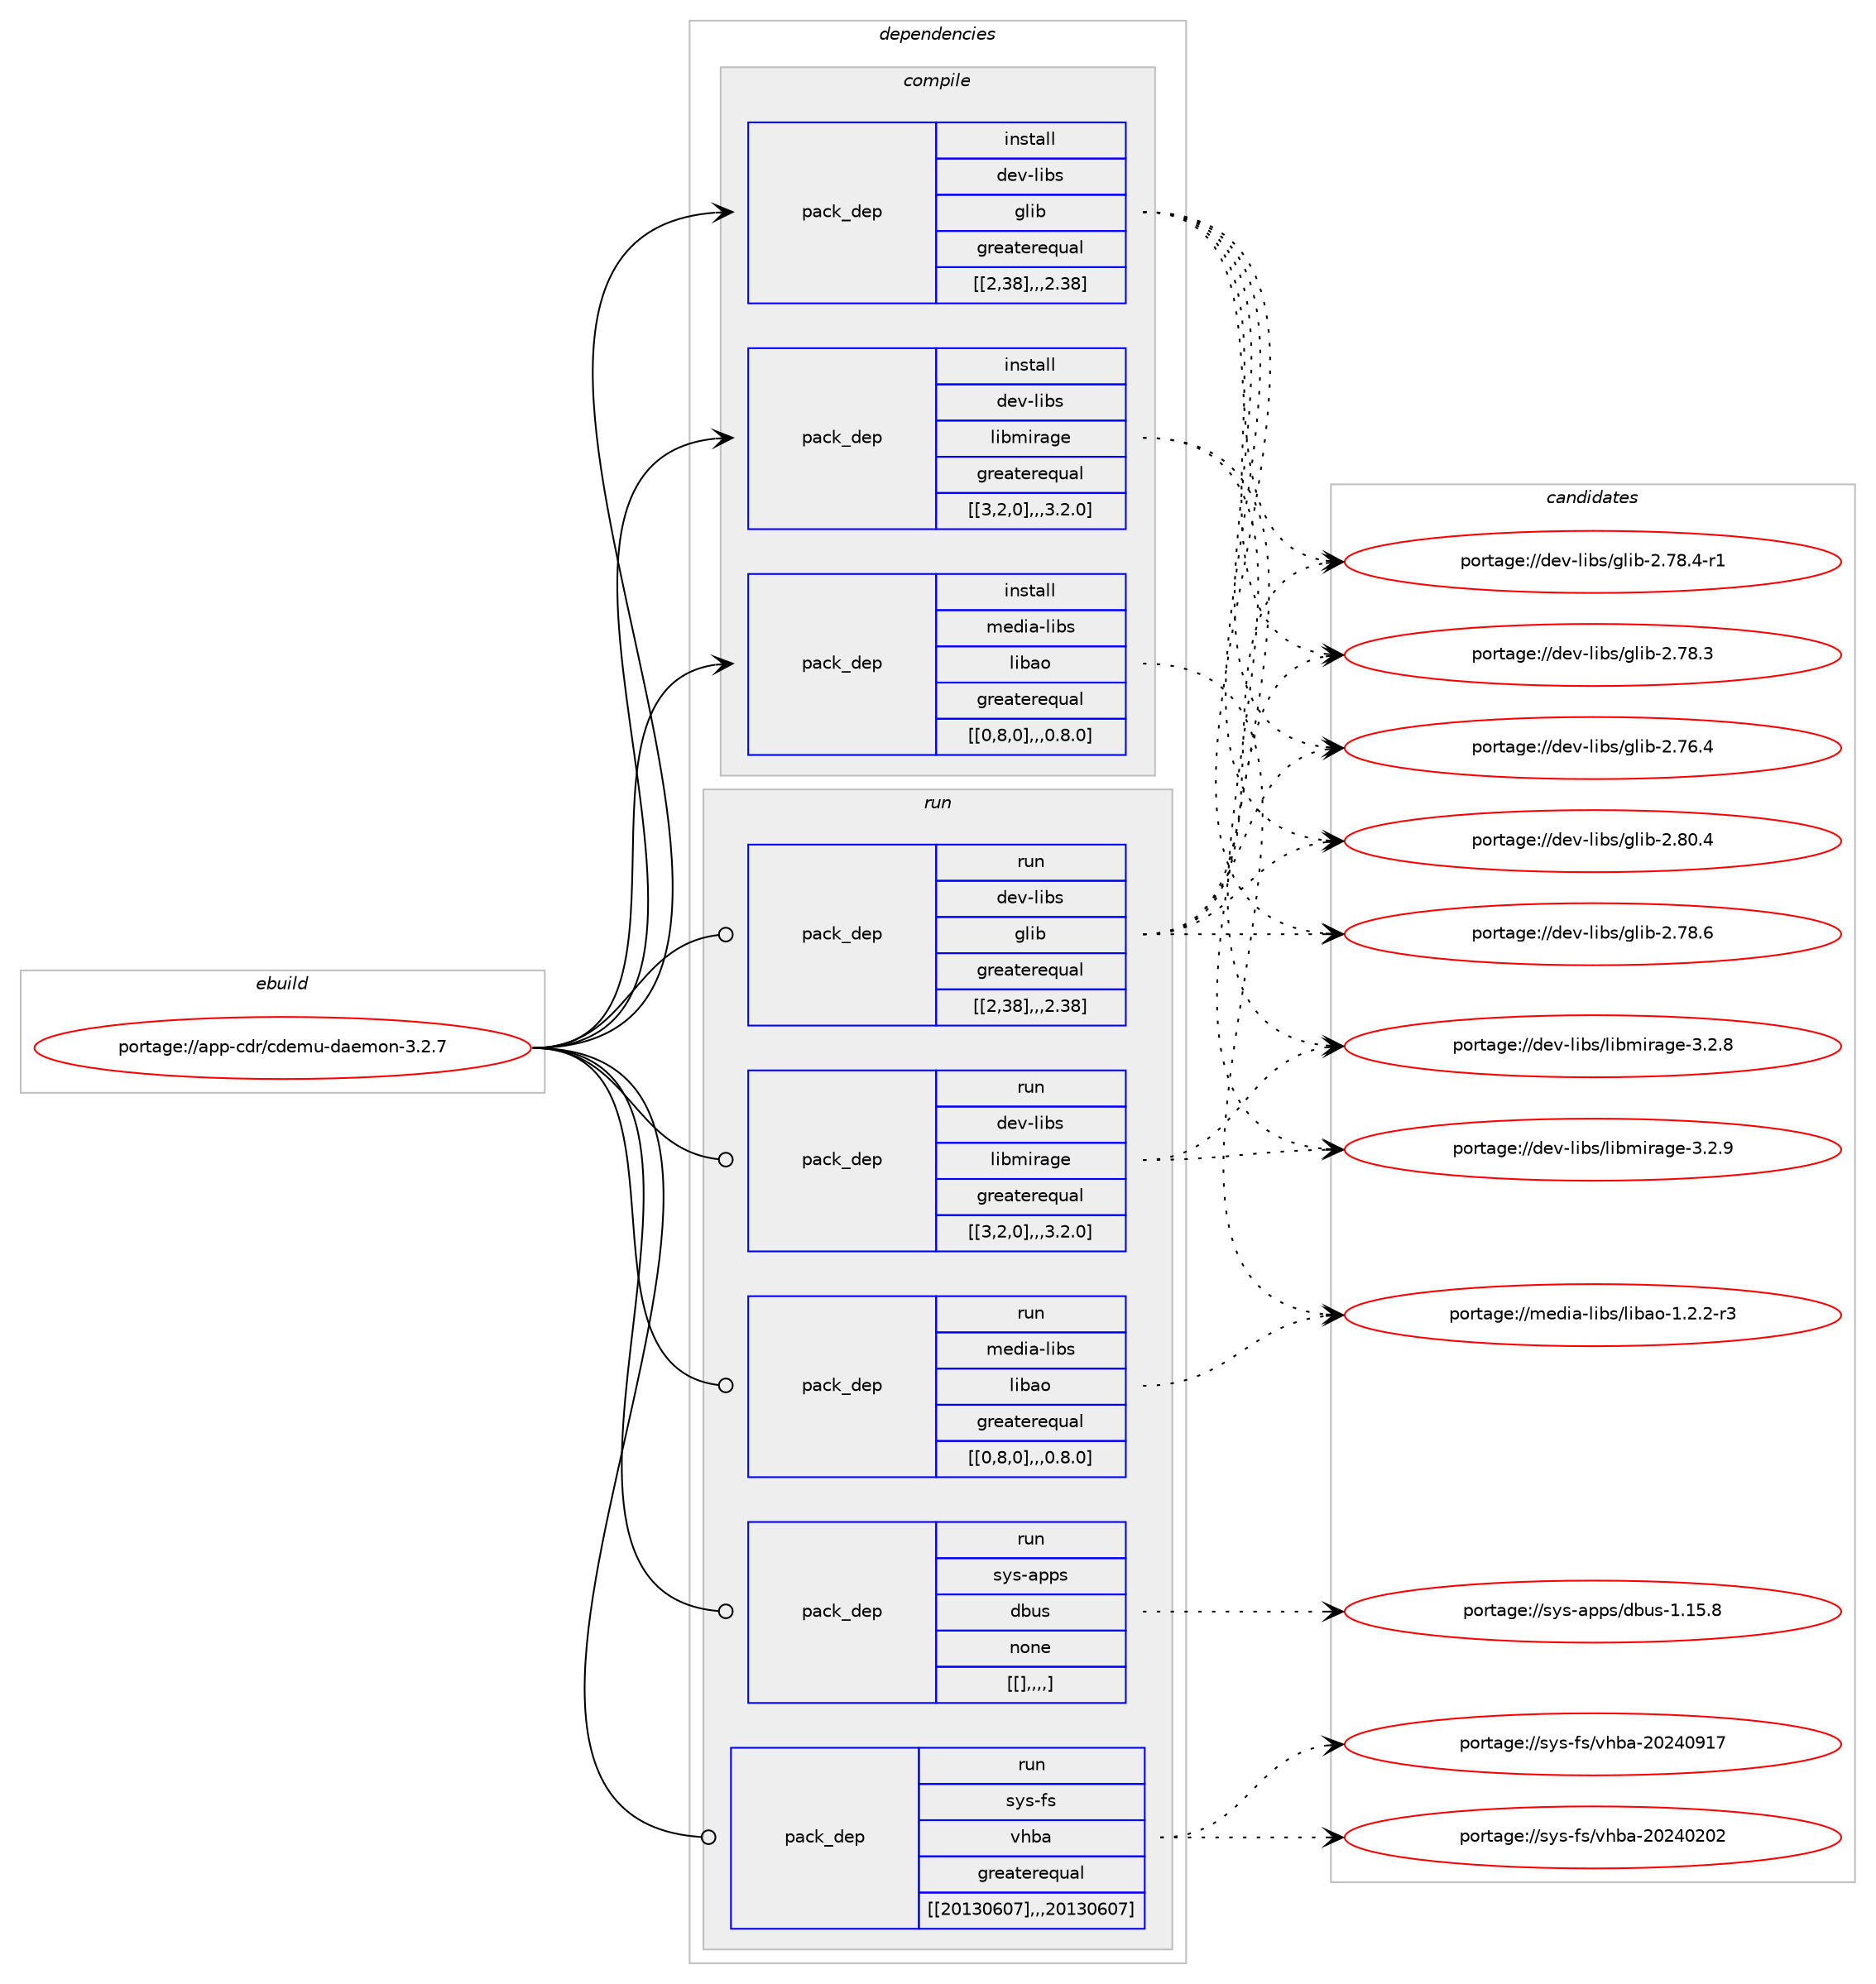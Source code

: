 digraph prolog {

# *************
# Graph options
# *************

newrank=true;
concentrate=true;
compound=true;
graph [rankdir=LR,fontname=Helvetica,fontsize=10,ranksep=1.5];#, ranksep=2.5, nodesep=0.2];
edge  [arrowhead=vee];
node  [fontname=Helvetica,fontsize=10];

# **********
# The ebuild
# **********

subgraph cluster_leftcol {
color=gray;
label=<<i>ebuild</i>>;
id [label="portage://app-cdr/cdemu-daemon-3.2.7", color=red, width=4, href="../app-cdr/cdemu-daemon-3.2.7.svg"];
}

# ****************
# The dependencies
# ****************

subgraph cluster_midcol {
color=gray;
label=<<i>dependencies</i>>;
subgraph cluster_compile {
fillcolor="#eeeeee";
style=filled;
label=<<i>compile</i>>;
subgraph pack7632 {
dependency10716 [label=<<TABLE BORDER="0" CELLBORDER="1" CELLSPACING="0" CELLPADDING="4" WIDTH="220"><TR><TD ROWSPAN="6" CELLPADDING="30">pack_dep</TD></TR><TR><TD WIDTH="110">install</TD></TR><TR><TD>dev-libs</TD></TR><TR><TD>glib</TD></TR><TR><TD>greaterequal</TD></TR><TR><TD>[[2,38],,,2.38]</TD></TR></TABLE>>, shape=none, color=blue];
}
id:e -> dependency10716:w [weight=20,style="solid",arrowhead="vee"];
subgraph pack7633 {
dependency10717 [label=<<TABLE BORDER="0" CELLBORDER="1" CELLSPACING="0" CELLPADDING="4" WIDTH="220"><TR><TD ROWSPAN="6" CELLPADDING="30">pack_dep</TD></TR><TR><TD WIDTH="110">install</TD></TR><TR><TD>dev-libs</TD></TR><TR><TD>libmirage</TD></TR><TR><TD>greaterequal</TD></TR><TR><TD>[[3,2,0],,,3.2.0]</TD></TR></TABLE>>, shape=none, color=blue];
}
id:e -> dependency10717:w [weight=20,style="solid",arrowhead="vee"];
subgraph pack7634 {
dependency10718 [label=<<TABLE BORDER="0" CELLBORDER="1" CELLSPACING="0" CELLPADDING="4" WIDTH="220"><TR><TD ROWSPAN="6" CELLPADDING="30">pack_dep</TD></TR><TR><TD WIDTH="110">install</TD></TR><TR><TD>media-libs</TD></TR><TR><TD>libao</TD></TR><TR><TD>greaterequal</TD></TR><TR><TD>[[0,8,0],,,0.8.0]</TD></TR></TABLE>>, shape=none, color=blue];
}
id:e -> dependency10718:w [weight=20,style="solid",arrowhead="vee"];
}
subgraph cluster_compileandrun {
fillcolor="#eeeeee";
style=filled;
label=<<i>compile and run</i>>;
}
subgraph cluster_run {
fillcolor="#eeeeee";
style=filled;
label=<<i>run</i>>;
subgraph pack7635 {
dependency10719 [label=<<TABLE BORDER="0" CELLBORDER="1" CELLSPACING="0" CELLPADDING="4" WIDTH="220"><TR><TD ROWSPAN="6" CELLPADDING="30">pack_dep</TD></TR><TR><TD WIDTH="110">run</TD></TR><TR><TD>dev-libs</TD></TR><TR><TD>glib</TD></TR><TR><TD>greaterequal</TD></TR><TR><TD>[[2,38],,,2.38]</TD></TR></TABLE>>, shape=none, color=blue];
}
id:e -> dependency10719:w [weight=20,style="solid",arrowhead="odot"];
subgraph pack7636 {
dependency10720 [label=<<TABLE BORDER="0" CELLBORDER="1" CELLSPACING="0" CELLPADDING="4" WIDTH="220"><TR><TD ROWSPAN="6" CELLPADDING="30">pack_dep</TD></TR><TR><TD WIDTH="110">run</TD></TR><TR><TD>dev-libs</TD></TR><TR><TD>libmirage</TD></TR><TR><TD>greaterequal</TD></TR><TR><TD>[[3,2,0],,,3.2.0]</TD></TR></TABLE>>, shape=none, color=blue];
}
id:e -> dependency10720:w [weight=20,style="solid",arrowhead="odot"];
subgraph pack7637 {
dependency10721 [label=<<TABLE BORDER="0" CELLBORDER="1" CELLSPACING="0" CELLPADDING="4" WIDTH="220"><TR><TD ROWSPAN="6" CELLPADDING="30">pack_dep</TD></TR><TR><TD WIDTH="110">run</TD></TR><TR><TD>media-libs</TD></TR><TR><TD>libao</TD></TR><TR><TD>greaterequal</TD></TR><TR><TD>[[0,8,0],,,0.8.0]</TD></TR></TABLE>>, shape=none, color=blue];
}
id:e -> dependency10721:w [weight=20,style="solid",arrowhead="odot"];
subgraph pack7638 {
dependency10722 [label=<<TABLE BORDER="0" CELLBORDER="1" CELLSPACING="0" CELLPADDING="4" WIDTH="220"><TR><TD ROWSPAN="6" CELLPADDING="30">pack_dep</TD></TR><TR><TD WIDTH="110">run</TD></TR><TR><TD>sys-apps</TD></TR><TR><TD>dbus</TD></TR><TR><TD>none</TD></TR><TR><TD>[[],,,,]</TD></TR></TABLE>>, shape=none, color=blue];
}
id:e -> dependency10722:w [weight=20,style="solid",arrowhead="odot"];
subgraph pack7639 {
dependency10723 [label=<<TABLE BORDER="0" CELLBORDER="1" CELLSPACING="0" CELLPADDING="4" WIDTH="220"><TR><TD ROWSPAN="6" CELLPADDING="30">pack_dep</TD></TR><TR><TD WIDTH="110">run</TD></TR><TR><TD>sys-fs</TD></TR><TR><TD>vhba</TD></TR><TR><TD>greaterequal</TD></TR><TR><TD>[[20130607],,,20130607]</TD></TR></TABLE>>, shape=none, color=blue];
}
id:e -> dependency10723:w [weight=20,style="solid",arrowhead="odot"];
}
}

# **************
# The candidates
# **************

subgraph cluster_choices {
rank=same;
color=gray;
label=<<i>candidates</i>>;

subgraph choice7632 {
color=black;
nodesep=1;
choice1001011184510810598115471031081059845504656484652 [label="portage://dev-libs/glib-2.80.4", color=red, width=4,href="../dev-libs/glib-2.80.4.svg"];
choice1001011184510810598115471031081059845504655564654 [label="portage://dev-libs/glib-2.78.6", color=red, width=4,href="../dev-libs/glib-2.78.6.svg"];
choice10010111845108105981154710310810598455046555646524511449 [label="portage://dev-libs/glib-2.78.4-r1", color=red, width=4,href="../dev-libs/glib-2.78.4-r1.svg"];
choice1001011184510810598115471031081059845504655564651 [label="portage://dev-libs/glib-2.78.3", color=red, width=4,href="../dev-libs/glib-2.78.3.svg"];
choice1001011184510810598115471031081059845504655544652 [label="portage://dev-libs/glib-2.76.4", color=red, width=4,href="../dev-libs/glib-2.76.4.svg"];
dependency10716:e -> choice1001011184510810598115471031081059845504656484652:w [style=dotted,weight="100"];
dependency10716:e -> choice1001011184510810598115471031081059845504655564654:w [style=dotted,weight="100"];
dependency10716:e -> choice10010111845108105981154710310810598455046555646524511449:w [style=dotted,weight="100"];
dependency10716:e -> choice1001011184510810598115471031081059845504655564651:w [style=dotted,weight="100"];
dependency10716:e -> choice1001011184510810598115471031081059845504655544652:w [style=dotted,weight="100"];
}
subgraph choice7633 {
color=black;
nodesep=1;
choice1001011184510810598115471081059810910511497103101455146504657 [label="portage://dev-libs/libmirage-3.2.9", color=red, width=4,href="../dev-libs/libmirage-3.2.9.svg"];
choice1001011184510810598115471081059810910511497103101455146504656 [label="portage://dev-libs/libmirage-3.2.8", color=red, width=4,href="../dev-libs/libmirage-3.2.8.svg"];
dependency10717:e -> choice1001011184510810598115471081059810910511497103101455146504657:w [style=dotted,weight="100"];
dependency10717:e -> choice1001011184510810598115471081059810910511497103101455146504656:w [style=dotted,weight="100"];
}
subgraph choice7634 {
color=black;
nodesep=1;
choice1091011001059745108105981154710810598971114549465046504511451 [label="portage://media-libs/libao-1.2.2-r3", color=red, width=4,href="../media-libs/libao-1.2.2-r3.svg"];
dependency10718:e -> choice1091011001059745108105981154710810598971114549465046504511451:w [style=dotted,weight="100"];
}
subgraph choice7635 {
color=black;
nodesep=1;
choice1001011184510810598115471031081059845504656484652 [label="portage://dev-libs/glib-2.80.4", color=red, width=4,href="../dev-libs/glib-2.80.4.svg"];
choice1001011184510810598115471031081059845504655564654 [label="portage://dev-libs/glib-2.78.6", color=red, width=4,href="../dev-libs/glib-2.78.6.svg"];
choice10010111845108105981154710310810598455046555646524511449 [label="portage://dev-libs/glib-2.78.4-r1", color=red, width=4,href="../dev-libs/glib-2.78.4-r1.svg"];
choice1001011184510810598115471031081059845504655564651 [label="portage://dev-libs/glib-2.78.3", color=red, width=4,href="../dev-libs/glib-2.78.3.svg"];
choice1001011184510810598115471031081059845504655544652 [label="portage://dev-libs/glib-2.76.4", color=red, width=4,href="../dev-libs/glib-2.76.4.svg"];
dependency10719:e -> choice1001011184510810598115471031081059845504656484652:w [style=dotted,weight="100"];
dependency10719:e -> choice1001011184510810598115471031081059845504655564654:w [style=dotted,weight="100"];
dependency10719:e -> choice10010111845108105981154710310810598455046555646524511449:w [style=dotted,weight="100"];
dependency10719:e -> choice1001011184510810598115471031081059845504655564651:w [style=dotted,weight="100"];
dependency10719:e -> choice1001011184510810598115471031081059845504655544652:w [style=dotted,weight="100"];
}
subgraph choice7636 {
color=black;
nodesep=1;
choice1001011184510810598115471081059810910511497103101455146504657 [label="portage://dev-libs/libmirage-3.2.9", color=red, width=4,href="../dev-libs/libmirage-3.2.9.svg"];
choice1001011184510810598115471081059810910511497103101455146504656 [label="portage://dev-libs/libmirage-3.2.8", color=red, width=4,href="../dev-libs/libmirage-3.2.8.svg"];
dependency10720:e -> choice1001011184510810598115471081059810910511497103101455146504657:w [style=dotted,weight="100"];
dependency10720:e -> choice1001011184510810598115471081059810910511497103101455146504656:w [style=dotted,weight="100"];
}
subgraph choice7637 {
color=black;
nodesep=1;
choice1091011001059745108105981154710810598971114549465046504511451 [label="portage://media-libs/libao-1.2.2-r3", color=red, width=4,href="../media-libs/libao-1.2.2-r3.svg"];
dependency10721:e -> choice1091011001059745108105981154710810598971114549465046504511451:w [style=dotted,weight="100"];
}
subgraph choice7638 {
color=black;
nodesep=1;
choice1151211154597112112115471009811711545494649534656 [label="portage://sys-apps/dbus-1.15.8", color=red, width=4,href="../sys-apps/dbus-1.15.8.svg"];
dependency10722:e -> choice1151211154597112112115471009811711545494649534656:w [style=dotted,weight="100"];
}
subgraph choice7639 {
color=black;
nodesep=1;
choice11512111545102115471181049897455048505248574955 [label="portage://sys-fs/vhba-20240917", color=red, width=4,href="../sys-fs/vhba-20240917.svg"];
choice11512111545102115471181049897455048505248504850 [label="portage://sys-fs/vhba-20240202", color=red, width=4,href="../sys-fs/vhba-20240202.svg"];
dependency10723:e -> choice11512111545102115471181049897455048505248574955:w [style=dotted,weight="100"];
dependency10723:e -> choice11512111545102115471181049897455048505248504850:w [style=dotted,weight="100"];
}
}

}
